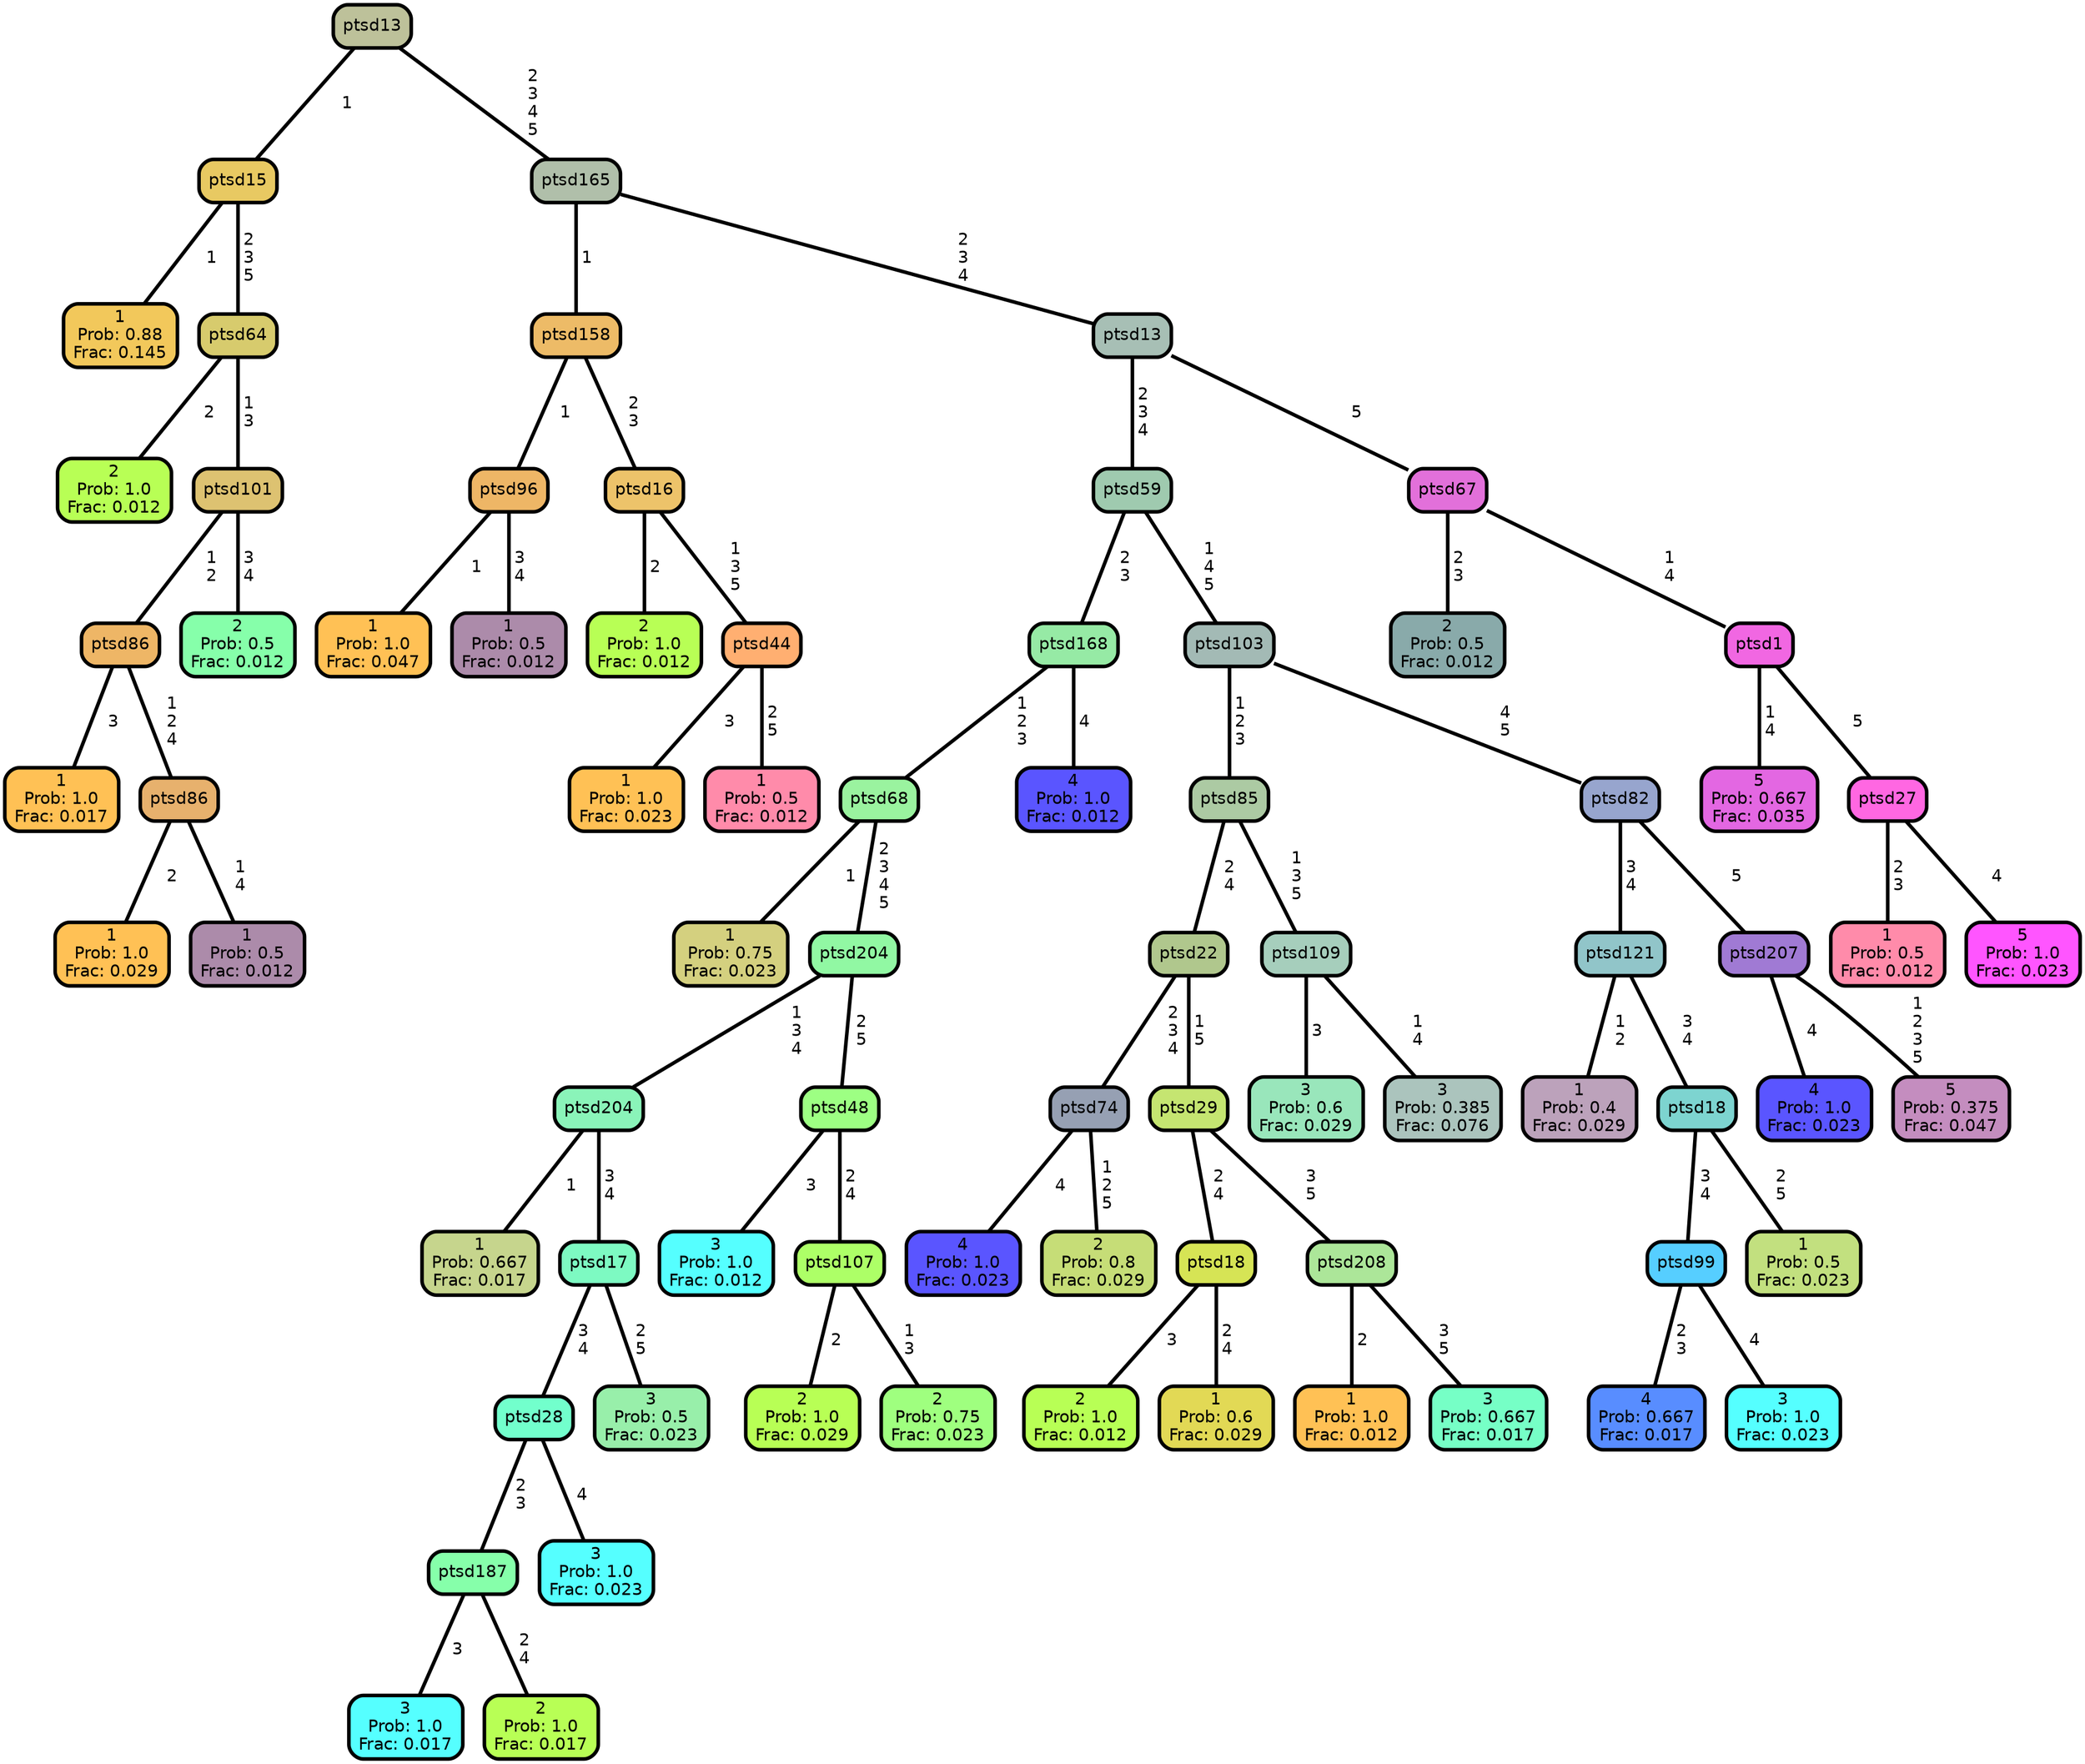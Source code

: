 graph Tree {
node [shape=box, style="filled, rounded",color="black",penwidth="3",fontcolor="black",                 fontname=helvetica] ;
graph [ranksep="0 equally", splines=straight,                 bgcolor=transparent, dpi=200] ;
edge [fontname=helvetica, color=black] ;
0 [label="1
Prob: 0.88
Frac: 0.145", fillcolor="#f2c85b"] ;
1 [label="ptsd15", fillcolor="#e8c962"] ;
2 [label="2
Prob: 1.0
Frac: 0.012", fillcolor="#b8ff55"] ;
3 [label="ptsd64", fillcolor="#d7cb6d"] ;
4 [label="1
Prob: 1.0
Frac: 0.017", fillcolor="#ffc155"] ;
5 [label="ptsd86", fillcolor="#eeb666"] ;
6 [label="1
Prob: 1.0
Frac: 0.029", fillcolor="#ffc155"] ;
7 [label="ptsd86", fillcolor="#e7b16d"] ;
8 [label="1
Prob: 0.5
Frac: 0.012", fillcolor="#ac8baa"] ;
9 [label="ptsd101", fillcolor="#ddc271"] ;
10 [label="2
Prob: 0.5
Frac: 0.012", fillcolor="#86ffaa"] ;
11 [label="ptsd13", fillcolor="#bdc19a"] ;
12 [label="1
Prob: 1.0
Frac: 0.047", fillcolor="#ffc155"] ;
13 [label="ptsd96", fillcolor="#eeb666"] ;
14 [label="1
Prob: 0.5
Frac: 0.012", fillcolor="#ac8baa"] ;
15 [label="ptsd158", fillcolor="#edbb67"] ;
16 [label="2
Prob: 1.0
Frac: 0.012", fillcolor="#b8ff55"] ;
17 [label="ptsd16", fillcolor="#edc36a"] ;
18 [label="1
Prob: 1.0
Frac: 0.023", fillcolor="#ffc155"] ;
19 [label="ptsd44", fillcolor="#ffaf71"] ;
20 [label="1
Prob: 0.5
Frac: 0.012", fillcolor="#ff8baa"] ;
21 [label="ptsd165", fillcolor="#b0bfaa"] ;
22 [label="1
Prob: 0.75
Frac: 0.023", fillcolor="#d4d07f"] ;
23 [label="ptsd68", fillcolor="#9af39f"] ;
24 [label="1
Prob: 0.667
Frac: 0.017", fillcolor="#c6d58d"] ;
25 [label="ptsd204", fillcolor="#8af4b9"] ;
26 [label="3
Prob: 1.0
Frac: 0.017", fillcolor="#55ffff"] ;
27 [label="ptsd187", fillcolor="#86ffaa"] ;
28 [label="2
Prob: 1.0
Frac: 0.017", fillcolor="#b8ff55"] ;
29 [label="ptsd28", fillcolor="#72ffcc"] ;
30 [label="3
Prob: 1.0
Frac: 0.023", fillcolor="#55ffff"] ;
31 [label="ptsd17", fillcolor="#7dfac2"] ;
32 [label="3
Prob: 0.5
Frac: 0.023", fillcolor="#98efaa"] ;
33 [label="ptsd204", fillcolor="#91f8a3"] ;
34 [label="3
Prob: 1.0
Frac: 0.012", fillcolor="#55ffff"] ;
35 [label="ptsd48", fillcolor="#9dff83"] ;
36 [label="2
Prob: 1.0
Frac: 0.029", fillcolor="#b8ff55"] ;
37 [label="ptsd107", fillcolor="#adff67"] ;
38 [label="2
Prob: 0.75
Frac: 0.023", fillcolor="#9fff7f"] ;
39 [label="ptsd168", fillcolor="#96eaa5"] ;
40 [label="4
Prob: 1.0
Frac: 0.012", fillcolor="#5a55ff"] ;
41 [label="ptsd59", fillcolor="#9fcaaf"] ;
42 [label="4
Prob: 1.0
Frac: 0.023", fillcolor="#5a55ff"] ;
43 [label="ptsd74", fillcolor="#96a0b3"] ;
44 [label="2
Prob: 0.8
Frac: 0.029", fillcolor="#c6dd77"] ;
45 [label="ptsd22", fillcolor="#b0c78d"] ;
46 [label="2
Prob: 1.0
Frac: 0.012", fillcolor="#b8ff55"] ;
47 [label="ptsd18", fillcolor="#d6e455"] ;
48 [label="1
Prob: 0.6
Frac: 0.029", fillcolor="#e2d955"] ;
49 [label="ptsd29", fillcolor="#c5e571"] ;
50 [label="1
Prob: 1.0
Frac: 0.012", fillcolor="#ffc155"] ;
51 [label="ptsd208", fillcolor="#ace699"] ;
52 [label="3
Prob: 0.667
Frac: 0.017", fillcolor="#76ffc6"] ;
53 [label="ptsd85", fillcolor="#accaa3"] ;
54 [label="3
Prob: 0.6
Frac: 0.029", fillcolor="#99e6bb"] ;
55 [label="ptsd109", fillcolor="#a6cebc"] ;
56 [label="3
Prob: 0.385
Frac: 0.076", fillcolor="#abc4bd"] ;
57 [label="ptsd103", fillcolor="#a3bab5"] ;
58 [label="1
Prob: 0.4
Frac: 0.029", fillcolor="#bca2bb"] ;
59 [label="ptsd121", fillcolor="#91c5c9"] ;
60 [label="4
Prob: 0.667
Frac: 0.017", fillcolor="#588dff"] ;
61 [label="ptsd99", fillcolor="#56ceff"] ;
62 [label="3
Prob: 1.0
Frac: 0.023", fillcolor="#55ffff"] ;
63 [label="ptsd18", fillcolor="#7dd4d0"] ;
64 [label="1
Prob: 0.5
Frac: 0.023", fillcolor="#c2e07f"] ;
65 [label="ptsd82", fillcolor="#97a5ce"] ;
66 [label="4
Prob: 1.0
Frac: 0.023", fillcolor="#5a55ff"] ;
67 [label="ptsd207", fillcolor="#a07ad4"] ;
68 [label="5
Prob: 0.375
Frac: 0.047", fillcolor="#c48dbf"] ;
69 [label="ptsd13", fillcolor="#a7bfb5"] ;
70 [label="2
Prob: 0.5
Frac: 0.012", fillcolor="#89aaaa"] ;
71 [label="ptsd67", fillcolor="#e270da"] ;
72 [label="5
Prob: 0.667
Frac: 0.035", fillcolor="#e367e2"] ;
73 [label="ptsd1", fillcolor="#f167e2"] ;
74 [label="1
Prob: 0.5
Frac: 0.012", fillcolor="#ff8baa"] ;
75 [label="ptsd27", fillcolor="#ff67e2"] ;
76 [label="5
Prob: 1.0
Frac: 0.023", fillcolor="#ff55ff"] ;
1 -- 0 [label=" 1",penwidth=3] ;
1 -- 3 [label=" 2\n 3\n 5",penwidth=3] ;
3 -- 2 [label=" 2",penwidth=3] ;
3 -- 9 [label=" 1\n 3",penwidth=3] ;
5 -- 4 [label=" 3",penwidth=3] ;
5 -- 7 [label=" 1\n 2\n 4",penwidth=3] ;
7 -- 6 [label=" 2",penwidth=3] ;
7 -- 8 [label=" 1\n 4",penwidth=3] ;
9 -- 5 [label=" 1\n 2",penwidth=3] ;
9 -- 10 [label=" 3\n 4",penwidth=3] ;
11 -- 1 [label=" 1",penwidth=3] ;
11 -- 21 [label=" 2\n 3\n 4\n 5",penwidth=3] ;
13 -- 12 [label=" 1",penwidth=3] ;
13 -- 14 [label=" 3\n 4",penwidth=3] ;
15 -- 13 [label=" 1",penwidth=3] ;
15 -- 17 [label=" 2\n 3",penwidth=3] ;
17 -- 16 [label=" 2",penwidth=3] ;
17 -- 19 [label=" 1\n 3\n 5",penwidth=3] ;
19 -- 18 [label=" 3",penwidth=3] ;
19 -- 20 [label=" 2\n 5",penwidth=3] ;
21 -- 15 [label=" 1",penwidth=3] ;
21 -- 69 [label=" 2\n 3\n 4",penwidth=3] ;
23 -- 22 [label=" 1",penwidth=3] ;
23 -- 33 [label=" 2\n 3\n 4\n 5",penwidth=3] ;
25 -- 24 [label=" 1",penwidth=3] ;
25 -- 31 [label=" 3\n 4",penwidth=3] ;
27 -- 26 [label=" 3",penwidth=3] ;
27 -- 28 [label=" 2\n 4",penwidth=3] ;
29 -- 27 [label=" 2\n 3",penwidth=3] ;
29 -- 30 [label=" 4",penwidth=3] ;
31 -- 29 [label=" 3\n 4",penwidth=3] ;
31 -- 32 [label=" 2\n 5",penwidth=3] ;
33 -- 25 [label=" 1\n 3\n 4",penwidth=3] ;
33 -- 35 [label=" 2\n 5",penwidth=3] ;
35 -- 34 [label=" 3",penwidth=3] ;
35 -- 37 [label=" 2\n 4",penwidth=3] ;
37 -- 36 [label=" 2",penwidth=3] ;
37 -- 38 [label=" 1\n 3",penwidth=3] ;
39 -- 23 [label=" 1\n 2\n 3",penwidth=3] ;
39 -- 40 [label=" 4",penwidth=3] ;
41 -- 39 [label=" 2\n 3",penwidth=3] ;
41 -- 57 [label=" 1\n 4\n 5",penwidth=3] ;
43 -- 42 [label=" 4",penwidth=3] ;
43 -- 44 [label=" 1\n 2\n 5",penwidth=3] ;
45 -- 43 [label=" 2\n 3\n 4",penwidth=3] ;
45 -- 49 [label=" 1\n 5",penwidth=3] ;
47 -- 46 [label=" 3",penwidth=3] ;
47 -- 48 [label=" 2\n 4",penwidth=3] ;
49 -- 47 [label=" 2\n 4",penwidth=3] ;
49 -- 51 [label=" 3\n 5",penwidth=3] ;
51 -- 50 [label=" 2",penwidth=3] ;
51 -- 52 [label=" 3\n 5",penwidth=3] ;
53 -- 45 [label=" 2\n 4",penwidth=3] ;
53 -- 55 [label=" 1\n 3\n 5",penwidth=3] ;
55 -- 54 [label=" 3",penwidth=3] ;
55 -- 56 [label=" 1\n 4",penwidth=3] ;
57 -- 53 [label=" 1\n 2\n 3",penwidth=3] ;
57 -- 65 [label=" 4\n 5",penwidth=3] ;
59 -- 58 [label=" 1\n 2",penwidth=3] ;
59 -- 63 [label=" 3\n 4",penwidth=3] ;
61 -- 60 [label=" 2\n 3",penwidth=3] ;
61 -- 62 [label=" 4",penwidth=3] ;
63 -- 61 [label=" 3\n 4",penwidth=3] ;
63 -- 64 [label=" 2\n 5",penwidth=3] ;
65 -- 59 [label=" 3\n 4",penwidth=3] ;
65 -- 67 [label=" 5",penwidth=3] ;
67 -- 66 [label=" 4",penwidth=3] ;
67 -- 68 [label=" 1\n 2\n 3\n 5",penwidth=3] ;
69 -- 41 [label=" 2\n 3\n 4",penwidth=3] ;
69 -- 71 [label=" 5",penwidth=3] ;
71 -- 70 [label=" 2\n 3",penwidth=3] ;
71 -- 73 [label=" 1\n 4",penwidth=3] ;
73 -- 72 [label=" 1\n 4",penwidth=3] ;
73 -- 75 [label=" 5",penwidth=3] ;
75 -- 74 [label=" 2\n 3",penwidth=3] ;
75 -- 76 [label=" 4",penwidth=3] ;
{rank = same;}}